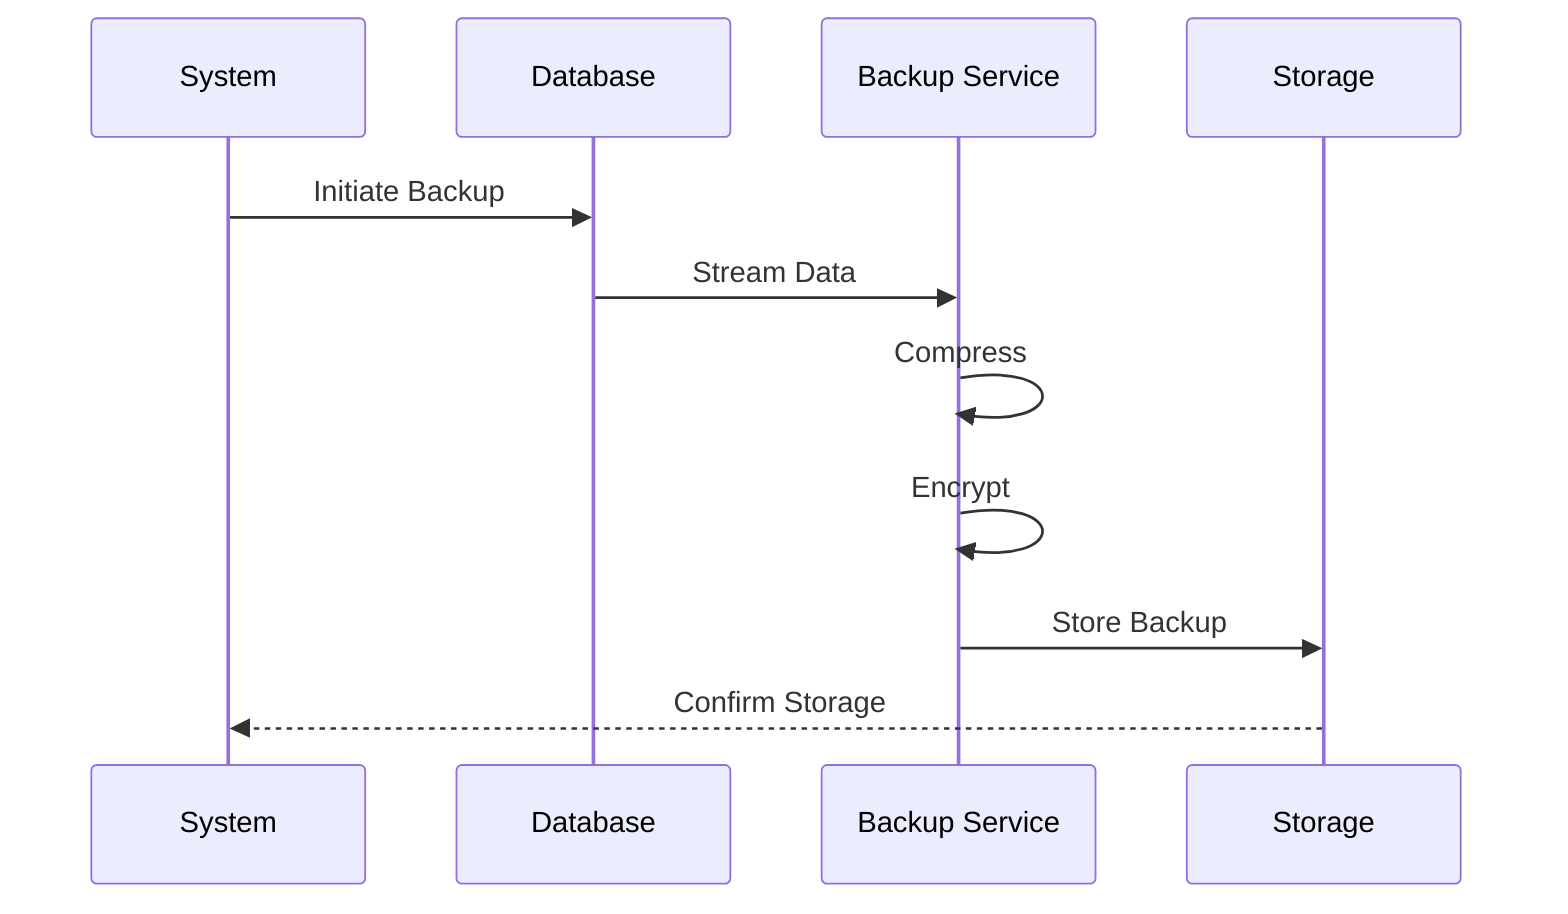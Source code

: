 sequenceDiagram
    participant S as System
    participant DB as Database
    participant B as Backup Service
    participant ST as Storage
    
    S->>DB: Initiate Backup
    DB->>B: Stream Data
    B->>B: Compress
    B->>B: Encrypt
    B->>ST: Store Backup
    ST-->>S: Confirm Storage